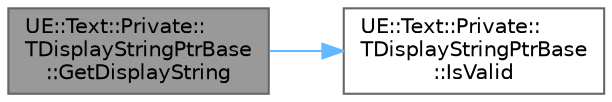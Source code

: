 digraph "UE::Text::Private::TDisplayStringPtrBase::GetDisplayString"
{
 // INTERACTIVE_SVG=YES
 // LATEX_PDF_SIZE
  bgcolor="transparent";
  edge [fontname=Helvetica,fontsize=10,labelfontname=Helvetica,labelfontsize=10];
  node [fontname=Helvetica,fontsize=10,shape=box,height=0.2,width=0.4];
  rankdir="LR";
  Node1 [id="Node000001",label="UE::Text::Private::\lTDisplayStringPtrBase\l::GetDisplayString",height=0.2,width=0.4,color="gray40", fillcolor="grey60", style="filled", fontcolor="black",tooltip=" "];
  Node1 -> Node2 [id="edge1_Node000001_Node000002",color="steelblue1",style="solid",tooltip=" "];
  Node2 [id="Node000002",label="UE::Text::Private::\lTDisplayStringPtrBase\l::IsValid",height=0.2,width=0.4,color="grey40", fillcolor="white", style="filled",URL="$dc/d51/classUE_1_1Text_1_1Private_1_1TDisplayStringPtrBase.html#a0a43b906ccc4af1c349c447c04d27900",tooltip=" "];
}
